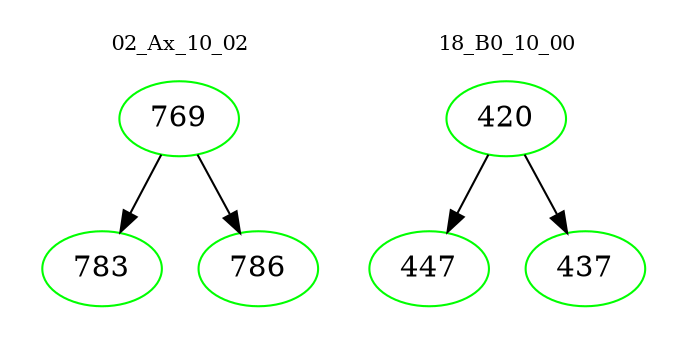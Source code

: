 digraph{
subgraph cluster_0 {
color = white
label = "02_Ax_10_02";
fontsize=10;
T0_769 [label="769", color="green"]
T0_769 -> T0_783 [color="black"]
T0_783 [label="783", color="green"]
T0_769 -> T0_786 [color="black"]
T0_786 [label="786", color="green"]
}
subgraph cluster_1 {
color = white
label = "18_B0_10_00";
fontsize=10;
T1_420 [label="420", color="green"]
T1_420 -> T1_447 [color="black"]
T1_447 [label="447", color="green"]
T1_420 -> T1_437 [color="black"]
T1_437 [label="437", color="green"]
}
}
